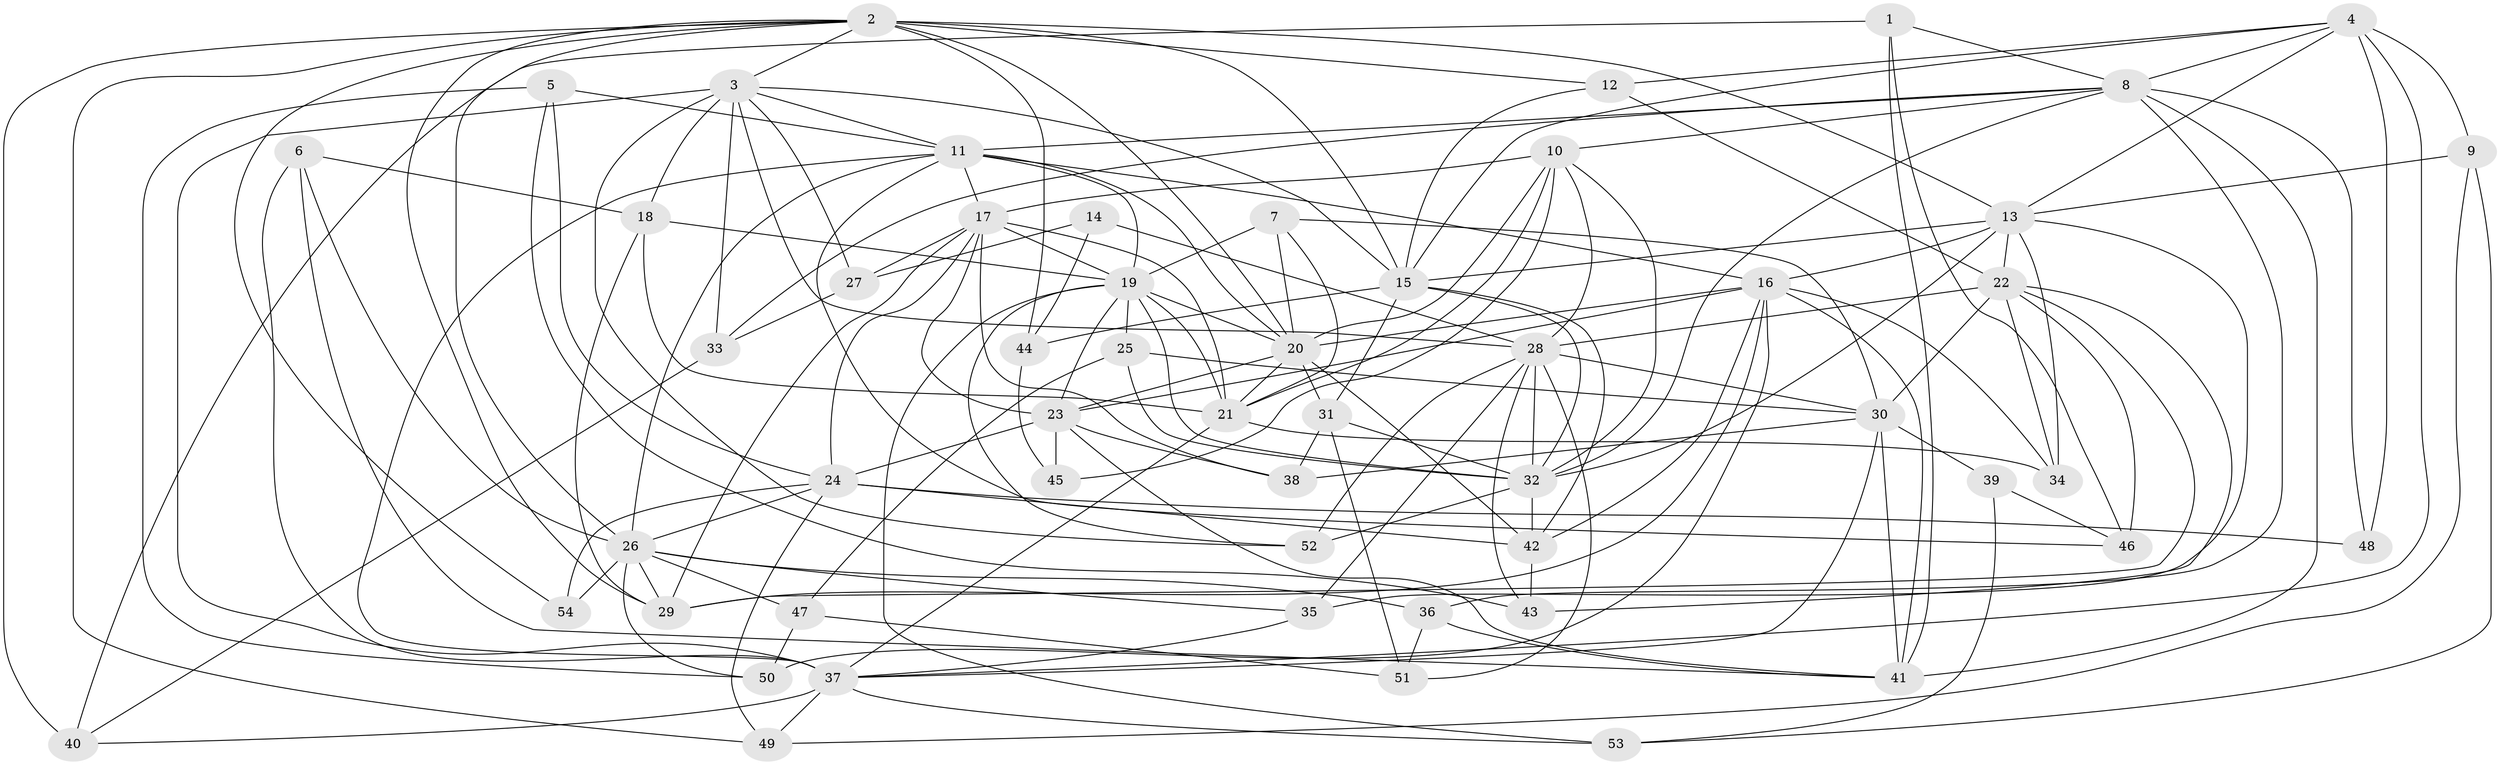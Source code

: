 // original degree distribution, {4: 1.0}
// Generated by graph-tools (version 1.1) at 2025/54/03/04/25 22:54:02]
// undirected, 54 vertices, 163 edges
graph export_dot {
  node [color=gray90,style=filled];
  1;
  2;
  3;
  4;
  5;
  6;
  7;
  8;
  9;
  10;
  11;
  12;
  13;
  14;
  15;
  16;
  17;
  18;
  19;
  20;
  21;
  22;
  23;
  24;
  25;
  26;
  27;
  28;
  29;
  30;
  31;
  32;
  33;
  34;
  35;
  36;
  37;
  38;
  39;
  40;
  41;
  42;
  43;
  44;
  45;
  46;
  47;
  48;
  49;
  50;
  51;
  52;
  53;
  54;
  1 -- 8 [weight=1.0];
  1 -- 40 [weight=1.0];
  1 -- 41 [weight=1.0];
  1 -- 46 [weight=1.0];
  2 -- 3 [weight=1.0];
  2 -- 12 [weight=2.0];
  2 -- 13 [weight=1.0];
  2 -- 15 [weight=1.0];
  2 -- 20 [weight=1.0];
  2 -- 26 [weight=1.0];
  2 -- 29 [weight=1.0];
  2 -- 40 [weight=1.0];
  2 -- 44 [weight=1.0];
  2 -- 49 [weight=1.0];
  2 -- 54 [weight=1.0];
  3 -- 11 [weight=1.0];
  3 -- 15 [weight=1.0];
  3 -- 18 [weight=1.0];
  3 -- 27 [weight=1.0];
  3 -- 28 [weight=1.0];
  3 -- 33 [weight=1.0];
  3 -- 37 [weight=2.0];
  3 -- 52 [weight=1.0];
  4 -- 8 [weight=1.0];
  4 -- 9 [weight=1.0];
  4 -- 12 [weight=1.0];
  4 -- 13 [weight=1.0];
  4 -- 15 [weight=1.0];
  4 -- 37 [weight=2.0];
  4 -- 48 [weight=1.0];
  5 -- 11 [weight=1.0];
  5 -- 24 [weight=1.0];
  5 -- 43 [weight=1.0];
  5 -- 50 [weight=1.0];
  6 -- 18 [weight=1.0];
  6 -- 26 [weight=1.0];
  6 -- 37 [weight=1.0];
  6 -- 41 [weight=1.0];
  7 -- 19 [weight=1.0];
  7 -- 20 [weight=1.0];
  7 -- 21 [weight=1.0];
  7 -- 30 [weight=1.0];
  8 -- 10 [weight=1.0];
  8 -- 11 [weight=1.0];
  8 -- 32 [weight=1.0];
  8 -- 33 [weight=1.0];
  8 -- 36 [weight=1.0];
  8 -- 41 [weight=2.0];
  8 -- 48 [weight=1.0];
  9 -- 13 [weight=1.0];
  9 -- 49 [weight=1.0];
  9 -- 53 [weight=1.0];
  10 -- 17 [weight=1.0];
  10 -- 20 [weight=2.0];
  10 -- 21 [weight=1.0];
  10 -- 28 [weight=1.0];
  10 -- 32 [weight=1.0];
  10 -- 45 [weight=1.0];
  11 -- 16 [weight=1.0];
  11 -- 17 [weight=1.0];
  11 -- 19 [weight=1.0];
  11 -- 20 [weight=1.0];
  11 -- 26 [weight=1.0];
  11 -- 37 [weight=1.0];
  11 -- 46 [weight=1.0];
  12 -- 15 [weight=1.0];
  12 -- 22 [weight=2.0];
  13 -- 15 [weight=1.0];
  13 -- 16 [weight=2.0];
  13 -- 22 [weight=1.0];
  13 -- 32 [weight=1.0];
  13 -- 34 [weight=1.0];
  13 -- 35 [weight=1.0];
  14 -- 27 [weight=1.0];
  14 -- 28 [weight=2.0];
  14 -- 44 [weight=1.0];
  15 -- 31 [weight=2.0];
  15 -- 32 [weight=1.0];
  15 -- 42 [weight=1.0];
  15 -- 44 [weight=1.0];
  16 -- 20 [weight=1.0];
  16 -- 23 [weight=1.0];
  16 -- 29 [weight=1.0];
  16 -- 34 [weight=1.0];
  16 -- 41 [weight=1.0];
  16 -- 42 [weight=1.0];
  16 -- 50 [weight=1.0];
  17 -- 19 [weight=2.0];
  17 -- 21 [weight=1.0];
  17 -- 23 [weight=1.0];
  17 -- 24 [weight=2.0];
  17 -- 27 [weight=1.0];
  17 -- 29 [weight=1.0];
  17 -- 38 [weight=2.0];
  18 -- 19 [weight=1.0];
  18 -- 21 [weight=1.0];
  18 -- 29 [weight=2.0];
  19 -- 20 [weight=1.0];
  19 -- 21 [weight=1.0];
  19 -- 23 [weight=1.0];
  19 -- 25 [weight=1.0];
  19 -- 32 [weight=1.0];
  19 -- 52 [weight=1.0];
  19 -- 53 [weight=1.0];
  20 -- 21 [weight=1.0];
  20 -- 23 [weight=2.0];
  20 -- 31 [weight=1.0];
  20 -- 42 [weight=1.0];
  21 -- 34 [weight=1.0];
  21 -- 37 [weight=1.0];
  22 -- 28 [weight=1.0];
  22 -- 29 [weight=1.0];
  22 -- 30 [weight=2.0];
  22 -- 34 [weight=1.0];
  22 -- 43 [weight=1.0];
  22 -- 46 [weight=1.0];
  23 -- 24 [weight=1.0];
  23 -- 38 [weight=1.0];
  23 -- 41 [weight=1.0];
  23 -- 45 [weight=2.0];
  24 -- 26 [weight=1.0];
  24 -- 42 [weight=1.0];
  24 -- 48 [weight=2.0];
  24 -- 49 [weight=1.0];
  24 -- 54 [weight=1.0];
  25 -- 30 [weight=1.0];
  25 -- 32 [weight=1.0];
  25 -- 47 [weight=1.0];
  26 -- 29 [weight=2.0];
  26 -- 35 [weight=1.0];
  26 -- 36 [weight=1.0];
  26 -- 47 [weight=1.0];
  26 -- 50 [weight=1.0];
  26 -- 54 [weight=2.0];
  27 -- 33 [weight=1.0];
  28 -- 30 [weight=2.0];
  28 -- 32 [weight=1.0];
  28 -- 35 [weight=1.0];
  28 -- 43 [weight=1.0];
  28 -- 51 [weight=1.0];
  28 -- 52 [weight=1.0];
  30 -- 37 [weight=1.0];
  30 -- 38 [weight=2.0];
  30 -- 39 [weight=2.0];
  30 -- 41 [weight=1.0];
  31 -- 32 [weight=1.0];
  31 -- 38 [weight=1.0];
  31 -- 51 [weight=1.0];
  32 -- 42 [weight=1.0];
  32 -- 52 [weight=1.0];
  33 -- 40 [weight=1.0];
  35 -- 37 [weight=1.0];
  36 -- 41 [weight=1.0];
  36 -- 51 [weight=1.0];
  37 -- 40 [weight=1.0];
  37 -- 49 [weight=1.0];
  37 -- 53 [weight=1.0];
  39 -- 46 [weight=1.0];
  39 -- 53 [weight=1.0];
  42 -- 43 [weight=1.0];
  44 -- 45 [weight=1.0];
  47 -- 50 [weight=1.0];
  47 -- 51 [weight=1.0];
}
